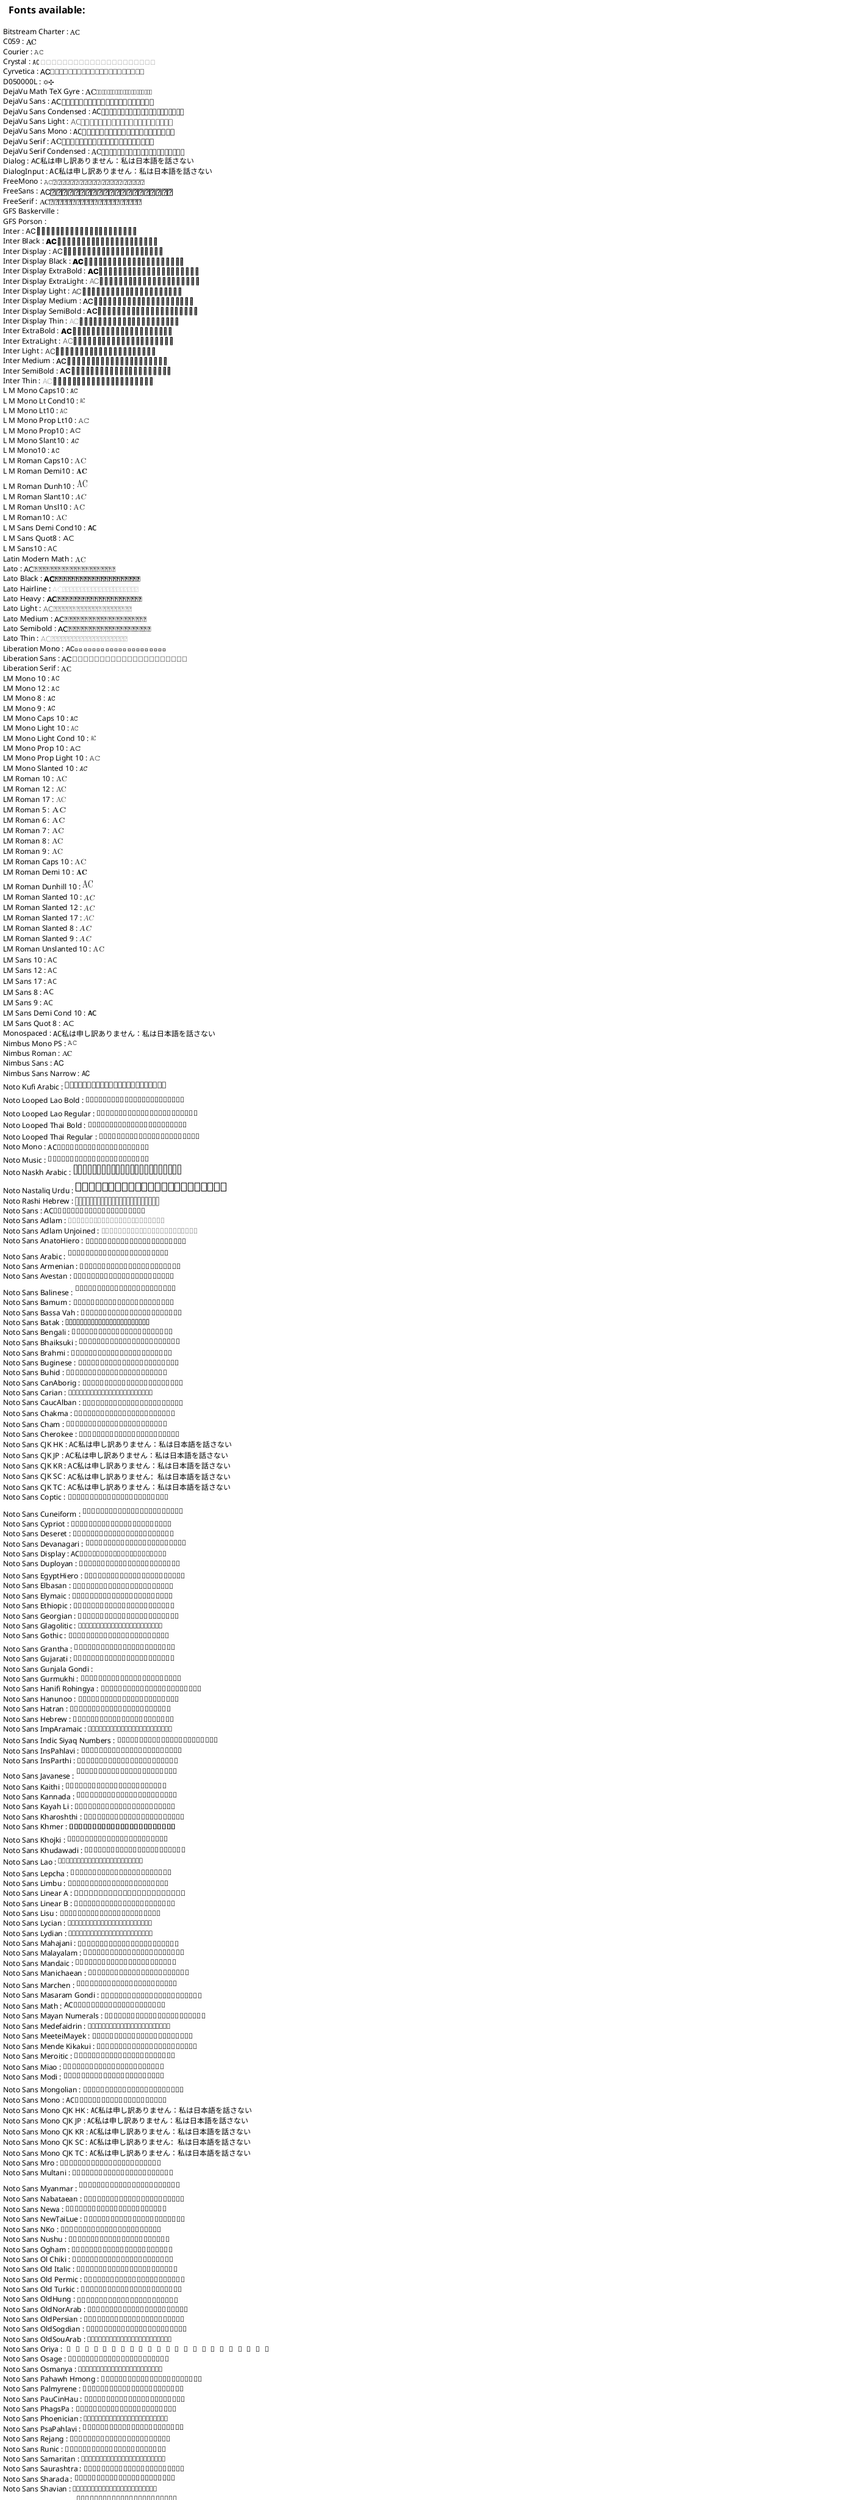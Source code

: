 {
  "sha1": "soedwjw5b1il3af6udlfyzhw908v8fr",
  "insertion": {
    "when": "2024-06-04T17:28:45.264Z",
    "user": "plantuml@gmail.com"
  }
}
@startuml
listfont AC私は申し訳ありません：私は日本語を話さない
@enduml
